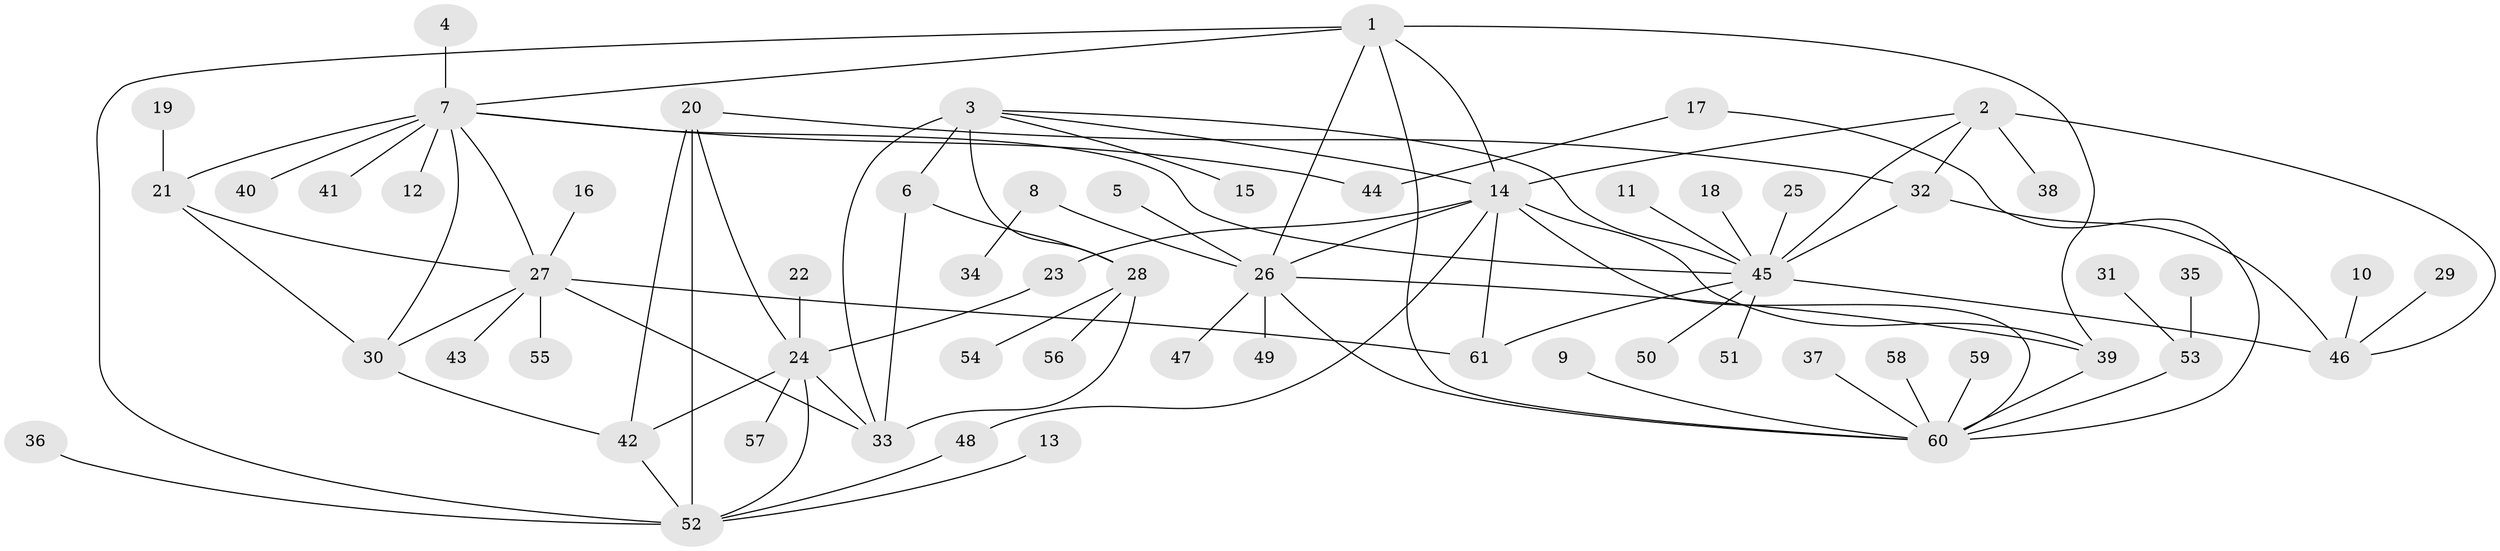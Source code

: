// original degree distribution, {7: 0.05, 8: 0.01, 4: 0.02, 5: 0.05, 6: 0.07, 10: 0.02, 9: 0.02, 11: 0.01, 14: 0.01, 12: 0.01, 2: 0.14, 1: 0.58, 3: 0.01}
// Generated by graph-tools (version 1.1) at 2025/37/03/04/25 23:37:51]
// undirected, 61 vertices, 89 edges
graph export_dot {
  node [color=gray90,style=filled];
  1;
  2;
  3;
  4;
  5;
  6;
  7;
  8;
  9;
  10;
  11;
  12;
  13;
  14;
  15;
  16;
  17;
  18;
  19;
  20;
  21;
  22;
  23;
  24;
  25;
  26;
  27;
  28;
  29;
  30;
  31;
  32;
  33;
  34;
  35;
  36;
  37;
  38;
  39;
  40;
  41;
  42;
  43;
  44;
  45;
  46;
  47;
  48;
  49;
  50;
  51;
  52;
  53;
  54;
  55;
  56;
  57;
  58;
  59;
  60;
  61;
  1 -- 7 [weight=1.0];
  1 -- 14 [weight=1.0];
  1 -- 26 [weight=1.0];
  1 -- 39 [weight=1.0];
  1 -- 52 [weight=1.0];
  1 -- 60 [weight=1.0];
  2 -- 14 [weight=1.0];
  2 -- 32 [weight=1.0];
  2 -- 38 [weight=1.0];
  2 -- 45 [weight=1.0];
  2 -- 46 [weight=2.0];
  3 -- 6 [weight=2.0];
  3 -- 14 [weight=1.0];
  3 -- 15 [weight=1.0];
  3 -- 28 [weight=1.0];
  3 -- 33 [weight=1.0];
  3 -- 45 [weight=1.0];
  4 -- 7 [weight=1.0];
  5 -- 26 [weight=1.0];
  6 -- 28 [weight=2.0];
  6 -- 33 [weight=2.0];
  7 -- 12 [weight=1.0];
  7 -- 21 [weight=2.0];
  7 -- 27 [weight=1.0];
  7 -- 30 [weight=1.0];
  7 -- 40 [weight=1.0];
  7 -- 41 [weight=1.0];
  7 -- 44 [weight=1.0];
  7 -- 45 [weight=1.0];
  8 -- 26 [weight=1.0];
  8 -- 34 [weight=1.0];
  9 -- 60 [weight=1.0];
  10 -- 46 [weight=1.0];
  11 -- 45 [weight=1.0];
  13 -- 52 [weight=1.0];
  14 -- 23 [weight=1.0];
  14 -- 26 [weight=1.0];
  14 -- 39 [weight=1.0];
  14 -- 48 [weight=1.0];
  14 -- 60 [weight=1.0];
  14 -- 61 [weight=1.0];
  16 -- 27 [weight=1.0];
  17 -- 44 [weight=1.0];
  17 -- 60 [weight=1.0];
  18 -- 45 [weight=1.0];
  19 -- 21 [weight=1.0];
  20 -- 24 [weight=1.0];
  20 -- 32 [weight=1.0];
  20 -- 42 [weight=1.0];
  20 -- 52 [weight=2.0];
  21 -- 27 [weight=2.0];
  21 -- 30 [weight=2.0];
  22 -- 24 [weight=1.0];
  23 -- 24 [weight=1.0];
  24 -- 33 [weight=1.0];
  24 -- 42 [weight=1.0];
  24 -- 52 [weight=2.0];
  24 -- 57 [weight=1.0];
  25 -- 45 [weight=1.0];
  26 -- 39 [weight=1.0];
  26 -- 47 [weight=1.0];
  26 -- 49 [weight=1.0];
  26 -- 60 [weight=1.0];
  27 -- 30 [weight=1.0];
  27 -- 33 [weight=1.0];
  27 -- 43 [weight=1.0];
  27 -- 55 [weight=1.0];
  27 -- 61 [weight=1.0];
  28 -- 33 [weight=1.0];
  28 -- 54 [weight=1.0];
  28 -- 56 [weight=1.0];
  29 -- 46 [weight=1.0];
  30 -- 42 [weight=1.0];
  31 -- 53 [weight=1.0];
  32 -- 45 [weight=1.0];
  32 -- 46 [weight=2.0];
  35 -- 53 [weight=1.0];
  36 -- 52 [weight=1.0];
  37 -- 60 [weight=1.0];
  39 -- 60 [weight=1.0];
  42 -- 52 [weight=2.0];
  45 -- 46 [weight=2.0];
  45 -- 50 [weight=1.0];
  45 -- 51 [weight=1.0];
  45 -- 61 [weight=2.0];
  48 -- 52 [weight=1.0];
  53 -- 60 [weight=1.0];
  58 -- 60 [weight=1.0];
  59 -- 60 [weight=1.0];
}
